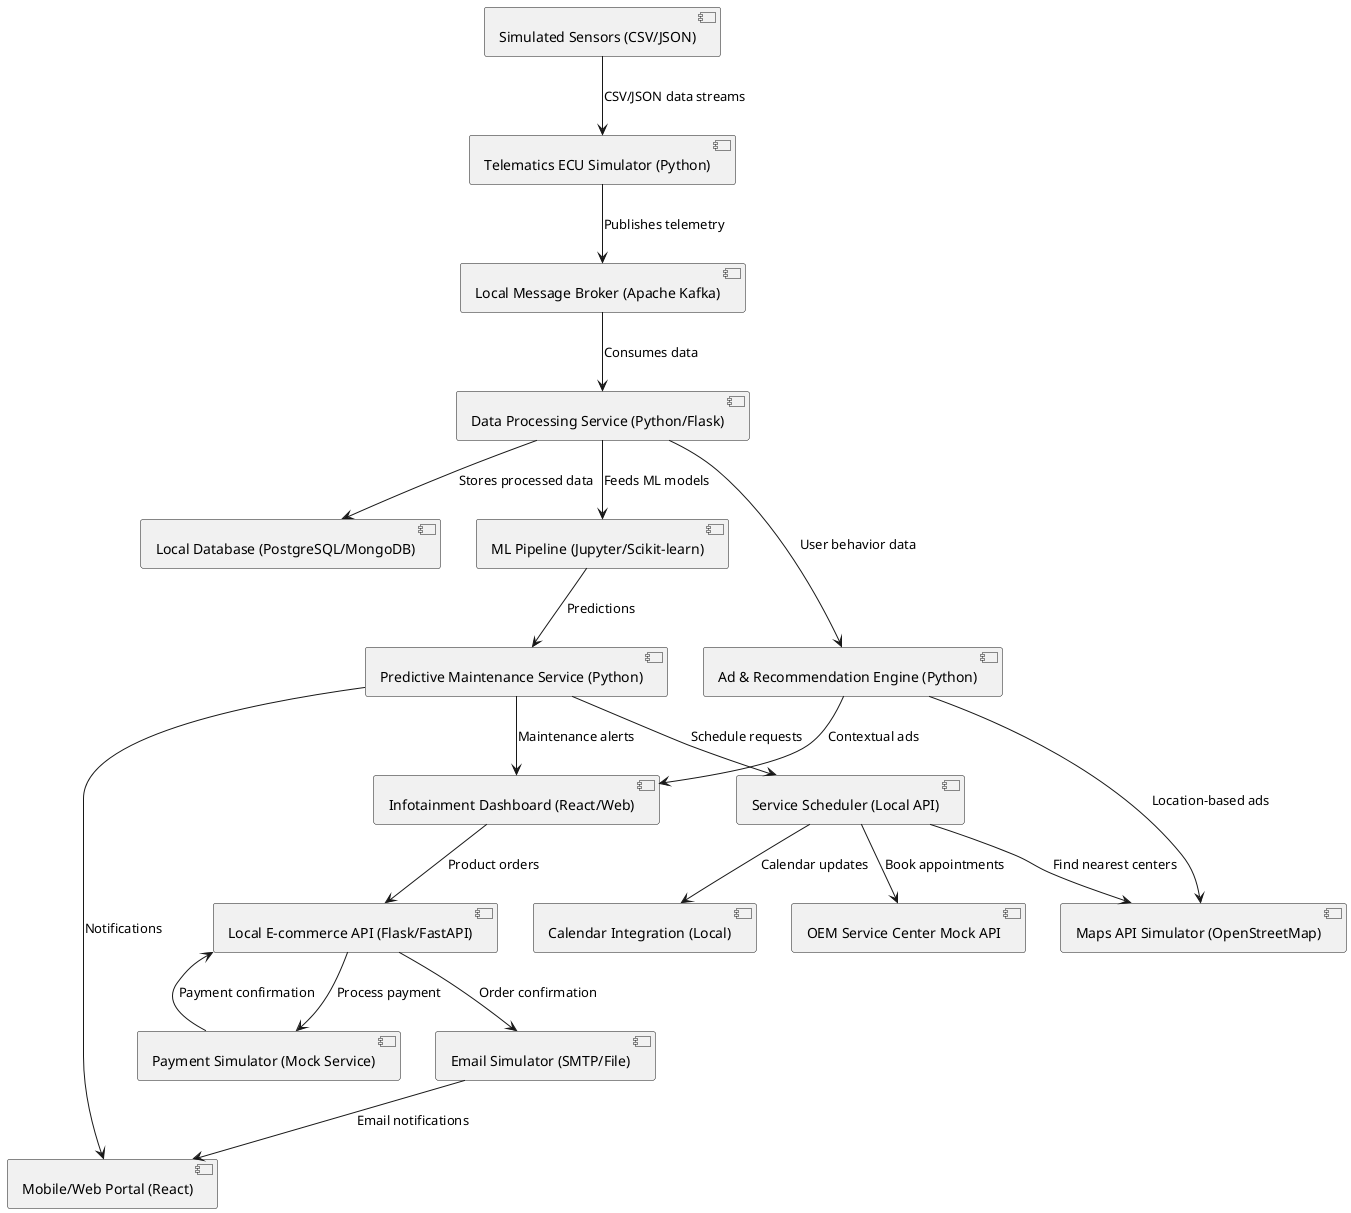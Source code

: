 @startuml Local_Architecture_No_Cloud
!define RECTANGLE class
allow_mixing

' Simulated Vehicle Components
component "Simulated Sensors (CSV/JSON)" as SimSensors
component "Telematics ECU Simulator (Python)" as TelematicsECU
component "Infotainment Dashboard (React/Web)" as InfotainmentSystem

' Local Data Processing
component "Local Message Broker (Apache Kafka)" as MessageBroker
component "Local Database (PostgreSQL/MongoDB)" as LocalDB
component "Data Processing Service (Python/Flask)" as DataProcessor
component "ML Pipeline (Jupyter/Scikit-learn)" as MLPipeline

' Business Logic Services
component "Predictive Maintenance Service (Python)" as MaintenanceService
component "Ad & Recommendation Engine (Python)" as AdEngine
component "Local E-commerce API (Flask/FastAPI)" as EcommerceAPI
component "Payment Simulator (Mock Service)" as PaymentSim
component "Email Simulator (SMTP/File)" as EmailSim
component "Service Scheduler (Local API)" as ServiceScheduler

' User Interface
component "Mobile/Web Portal (React)" as WebPortal
component "Calendar Integration (Local)" as LocalCalendar

' External Simulation
component "Maps API Simulator (OpenStreetMap)" as MapsSim
component "OEM Service Center Mock API" as ServiceCenterAPI

' Data Flow
SimSensors --> TelematicsECU : CSV/JSON data streams
TelematicsECU --> MessageBroker : Publishes telemetry
MessageBroker --> DataProcessor : Consumes data
DataProcessor --> LocalDB : Stores processed data
DataProcessor --> MLPipeline : Feeds ML models
MLPipeline --> MaintenanceService : Predictions
MaintenanceService --> InfotainmentSystem : Maintenance alerts
MaintenanceService --> WebPortal : Notifications
MaintenanceService --> ServiceScheduler : Schedule requests
ServiceScheduler --> ServiceCenterAPI : Book appointments
ServiceScheduler --> LocalCalendar : Calendar updates

' Advertisement & E-commerce Flow
DataProcessor --> AdEngine : User behavior data
AdEngine --> InfotainmentSystem : Contextual ads
InfotainmentSystem --> EcommerceAPI : Product orders
EcommerceAPI --> PaymentSim : Process payment
PaymentSim --> EcommerceAPI : Payment confirmation
EcommerceAPI --> EmailSim : Order confirmation
EmailSim --> WebPortal : Email notifications

' Additional integrations
AdEngine --> MapsSim : Location-based ads
ServiceScheduler --> MapsSim : Find nearest centers

@enduml
